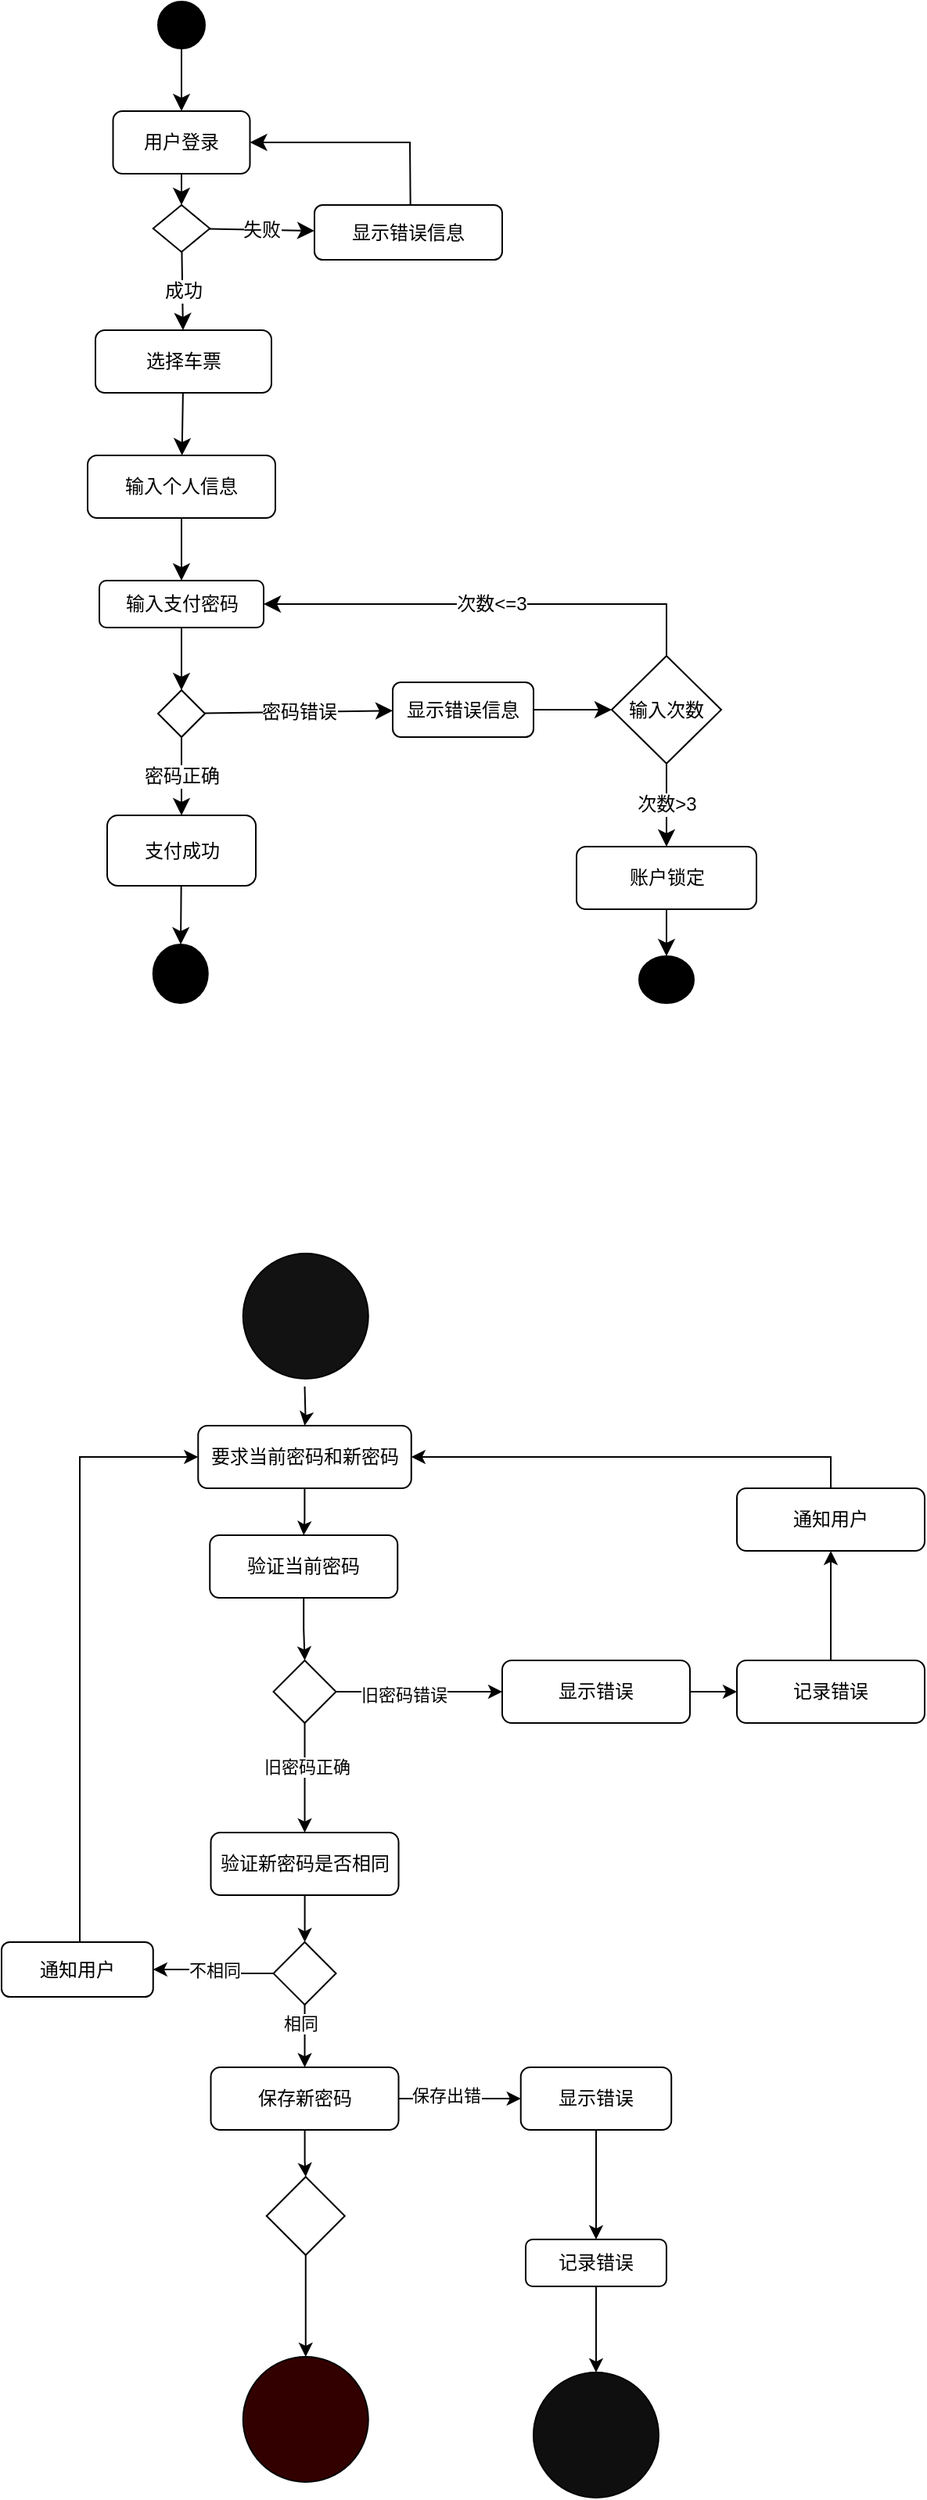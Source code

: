<mxfile version="24.6.2" type="github">
  <diagram name="Page-1" id="c7488fd3-1785-93aa-aadb-54a6760d102a">
    <mxGraphModel dx="1733" dy="950" grid="1" gridSize="10" guides="1" tooltips="1" connect="1" arrows="1" fold="1" page="1" pageScale="1" pageWidth="1100" pageHeight="850" background="none" math="0" shadow="0">
      <root>
        <mxCell id="0" />
        <mxCell id="1" parent="0" />
        <mxCell id="fc6EvpgwyI7G-k5-crlY-3" value="" style="edgeStyle=none;curved=1;rounded=0;orthogonalLoop=1;jettySize=auto;html=1;fontSize=12;startSize=8;endSize=8;" parent="1" source="fc6EvpgwyI7G-k5-crlY-1" target="fc6EvpgwyI7G-k5-crlY-2" edge="1">
          <mxGeometry relative="1" as="geometry" />
        </mxCell>
        <mxCell id="fc6EvpgwyI7G-k5-crlY-1" value="" style="ellipse;whiteSpace=wrap;html=1;aspect=fixed;strokeColor=#000000;fillStyle=solid;fillColor=#000000;" parent="1" vertex="1">
          <mxGeometry x="310" y="40" width="30" height="30" as="geometry" />
        </mxCell>
        <mxCell id="fc6EvpgwyI7G-k5-crlY-5" value="" style="edgeStyle=none;curved=1;rounded=0;orthogonalLoop=1;jettySize=auto;html=1;fontSize=12;startSize=8;endSize=8;" parent="1" source="fc6EvpgwyI7G-k5-crlY-2" edge="1">
          <mxGeometry relative="1" as="geometry">
            <mxPoint x="325" y="170" as="targetPoint" />
          </mxGeometry>
        </mxCell>
        <mxCell id="fc6EvpgwyI7G-k5-crlY-2" value="用户登录" style="rounded=1;whiteSpace=wrap;html=1;" parent="1" vertex="1">
          <mxGeometry x="281.25" y="110" width="87.5" height="40" as="geometry" />
        </mxCell>
        <mxCell id="fc6EvpgwyI7G-k5-crlY-10" value="失败" style="edgeStyle=none;curved=1;rounded=0;orthogonalLoop=1;jettySize=auto;html=1;fontSize=12;startSize=8;endSize=8;" parent="1" source="fc6EvpgwyI7G-k5-crlY-6" target="fc6EvpgwyI7G-k5-crlY-9" edge="1">
          <mxGeometry relative="1" as="geometry" />
        </mxCell>
        <mxCell id="fc6EvpgwyI7G-k5-crlY-34" value="成功" style="edgeStyle=none;curved=1;rounded=0;orthogonalLoop=1;jettySize=auto;html=1;fontSize=12;startSize=8;endSize=8;" parent="1" source="fc6EvpgwyI7G-k5-crlY-6" target="fc6EvpgwyI7G-k5-crlY-33" edge="1">
          <mxGeometry relative="1" as="geometry" />
        </mxCell>
        <mxCell id="fc6EvpgwyI7G-k5-crlY-6" value="" style="rhombus;whiteSpace=wrap;html=1;" parent="1" vertex="1">
          <mxGeometry x="306.88" y="170" width="36.25" height="30" as="geometry" />
        </mxCell>
        <mxCell id="fc6EvpgwyI7G-k5-crlY-23" style="edgeStyle=none;curved=0;rounded=0;orthogonalLoop=1;jettySize=auto;html=1;fontSize=12;startSize=8;endSize=8;" parent="1" edge="1">
          <mxGeometry relative="1" as="geometry">
            <mxPoint x="368.75" y="130" as="targetPoint" />
            <mxPoint x="471.335" y="170" as="sourcePoint" />
            <Array as="points">
              <mxPoint x="471" y="130" />
              <mxPoint x="430" y="130" />
            </Array>
          </mxGeometry>
        </mxCell>
        <mxCell id="fc6EvpgwyI7G-k5-crlY-9" value="显示错误信息" style="rounded=1;whiteSpace=wrap;html=1;" parent="1" vertex="1">
          <mxGeometry x="409.99" y="170" width="120" height="35" as="geometry" />
        </mxCell>
        <mxCell id="fc6EvpgwyI7G-k5-crlY-25" style="edgeStyle=none;curved=1;rounded=0;orthogonalLoop=1;jettySize=auto;html=1;fontSize=12;startSize=8;endSize=8;entryX=0.5;entryY=0;entryDx=0;entryDy=0;" parent="1" source="fc6EvpgwyI7G-k5-crlY-26" target="fc6EvpgwyI7G-k5-crlY-29" edge="1">
          <mxGeometry relative="1" as="geometry">
            <mxPoint x="582.485" y="680" as="targetPoint" />
          </mxGeometry>
        </mxCell>
        <mxCell id="fc6EvpgwyI7G-k5-crlY-26" value="输入支付密码" style="rounded=1;whiteSpace=wrap;html=1;" parent="1" vertex="1">
          <mxGeometry x="272.5" y="410" width="105.01" height="30" as="geometry" />
        </mxCell>
        <mxCell id="fc6EvpgwyI7G-k5-crlY-27" value="密码正确" style="edgeStyle=none;curved=1;rounded=0;orthogonalLoop=1;jettySize=auto;html=1;fontSize=12;startSize=8;endSize=8;" parent="1" source="fc6EvpgwyI7G-k5-crlY-29" target="fc6EvpgwyI7G-k5-crlY-30" edge="1">
          <mxGeometry relative="1" as="geometry" />
        </mxCell>
        <mxCell id="fc6EvpgwyI7G-k5-crlY-28" value="密码错误" style="edgeStyle=none;curved=1;rounded=0;orthogonalLoop=1;jettySize=auto;html=1;fontSize=12;startSize=8;endSize=8;" parent="1" source="fc6EvpgwyI7G-k5-crlY-29" target="fc6EvpgwyI7G-k5-crlY-32" edge="1">
          <mxGeometry relative="1" as="geometry" />
        </mxCell>
        <mxCell id="fc6EvpgwyI7G-k5-crlY-29" value="" style="rhombus;whiteSpace=wrap;html=1;" parent="1" vertex="1">
          <mxGeometry x="310" y="480" width="30" height="30" as="geometry" />
        </mxCell>
        <mxCell id="fc6EvpgwyI7G-k5-crlY-51" value="" style="edgeStyle=none;curved=1;rounded=0;orthogonalLoop=1;jettySize=auto;html=1;fontSize=12;startSize=8;endSize=8;" parent="1" source="fc6EvpgwyI7G-k5-crlY-30" target="fc6EvpgwyI7G-k5-crlY-50" edge="1">
          <mxGeometry relative="1" as="geometry" />
        </mxCell>
        <mxCell id="fc6EvpgwyI7G-k5-crlY-30" value="支付成功" style="rounded=1;whiteSpace=wrap;html=1;" parent="1" vertex="1">
          <mxGeometry x="277.51" y="560" width="95" height="45" as="geometry" />
        </mxCell>
        <mxCell id="fc6EvpgwyI7G-k5-crlY-43" style="edgeStyle=none;curved=1;rounded=0;orthogonalLoop=1;jettySize=auto;html=1;entryX=0;entryY=0.5;entryDx=0;entryDy=0;fontSize=12;startSize=8;endSize=8;" parent="1" source="fc6EvpgwyI7G-k5-crlY-32" target="fc6EvpgwyI7G-k5-crlY-41" edge="1">
          <mxGeometry relative="1" as="geometry" />
        </mxCell>
        <mxCell id="fc6EvpgwyI7G-k5-crlY-32" value="显示错误信息" style="rounded=1;whiteSpace=wrap;html=1;" parent="1" vertex="1">
          <mxGeometry x="460" y="475" width="90" height="35" as="geometry" />
        </mxCell>
        <mxCell id="fc6EvpgwyI7G-k5-crlY-37" value="" style="edgeStyle=none;curved=1;rounded=0;orthogonalLoop=1;jettySize=auto;html=1;fontSize=12;startSize=8;endSize=8;" parent="1" source="fc6EvpgwyI7G-k5-crlY-33" target="fc6EvpgwyI7G-k5-crlY-36" edge="1">
          <mxGeometry relative="1" as="geometry" />
        </mxCell>
        <mxCell id="fc6EvpgwyI7G-k5-crlY-33" value="选择车票" style="rounded=1;whiteSpace=wrap;html=1;" parent="1" vertex="1">
          <mxGeometry x="270" y="250" width="112.5" height="40" as="geometry" />
        </mxCell>
        <mxCell id="fc6EvpgwyI7G-k5-crlY-38" style="edgeStyle=none;curved=1;rounded=0;orthogonalLoop=1;jettySize=auto;html=1;fontSize=12;startSize=8;endSize=8;" parent="1" source="fc6EvpgwyI7G-k5-crlY-36" edge="1">
          <mxGeometry relative="1" as="geometry">
            <mxPoint x="325" y="410" as="targetPoint" />
          </mxGeometry>
        </mxCell>
        <mxCell id="fc6EvpgwyI7G-k5-crlY-36" value="输入个人信息" style="whiteSpace=wrap;html=1;rounded=1;" parent="1" vertex="1">
          <mxGeometry x="265" y="330" width="120" height="40" as="geometry" />
        </mxCell>
        <mxCell id="fc6EvpgwyI7G-k5-crlY-45" value="次数&amp;lt;=3" style="edgeStyle=none;curved=0;rounded=0;orthogonalLoop=1;jettySize=auto;html=1;fontSize=12;startSize=8;endSize=8;entryX=1;entryY=0.5;entryDx=0;entryDy=0;" parent="1" source="fc6EvpgwyI7G-k5-crlY-41" target="fc6EvpgwyI7G-k5-crlY-26" edge="1">
          <mxGeometry relative="1" as="geometry">
            <mxPoint x="635" y="405" as="targetPoint" />
            <Array as="points">
              <mxPoint x="635" y="425" />
            </Array>
          </mxGeometry>
        </mxCell>
        <mxCell id="fc6EvpgwyI7G-k5-crlY-47" value="次数&amp;gt;3" style="edgeStyle=none;curved=1;rounded=0;orthogonalLoop=1;jettySize=auto;html=1;fontSize=12;startSize=8;endSize=8;" parent="1" source="fc6EvpgwyI7G-k5-crlY-41" target="fc6EvpgwyI7G-k5-crlY-46" edge="1">
          <mxGeometry relative="1" as="geometry" />
        </mxCell>
        <mxCell id="fc6EvpgwyI7G-k5-crlY-41" value="输入次数" style="rhombus;whiteSpace=wrap;html=1;" parent="1" vertex="1">
          <mxGeometry x="600" y="458.13" width="70" height="68.75" as="geometry" />
        </mxCell>
        <mxCell id="fc6EvpgwyI7G-k5-crlY-49" value="" style="edgeStyle=none;curved=1;rounded=0;orthogonalLoop=1;jettySize=auto;html=1;fontSize=12;startSize=8;endSize=8;" parent="1" source="fc6EvpgwyI7G-k5-crlY-46" target="fc6EvpgwyI7G-k5-crlY-48" edge="1">
          <mxGeometry relative="1" as="geometry" />
        </mxCell>
        <mxCell id="fc6EvpgwyI7G-k5-crlY-46" value="账户锁定" style="rounded=1;whiteSpace=wrap;html=1;" parent="1" vertex="1">
          <mxGeometry x="577.5" y="580" width="115" height="40" as="geometry" />
        </mxCell>
        <mxCell id="fc6EvpgwyI7G-k5-crlY-48" value="" style="ellipse;whiteSpace=wrap;html=1;rounded=1;fillColor=#000000;" parent="1" vertex="1">
          <mxGeometry x="617.5" y="650" width="35" height="30" as="geometry" />
        </mxCell>
        <mxCell id="fc6EvpgwyI7G-k5-crlY-50" value="" style="ellipse;whiteSpace=wrap;html=1;rounded=1;fillColor=#000000;" parent="1" vertex="1">
          <mxGeometry x="306.88" y="642.5" width="35.01" height="37.5" as="geometry" />
        </mxCell>
        <mxCell id="XthNpfWbNkeUq9UWGZhn-3" value="" style="edgeStyle=orthogonalEdgeStyle;rounded=0;orthogonalLoop=1;jettySize=auto;html=1;" edge="1" parent="1" target="XthNpfWbNkeUq9UWGZhn-2">
          <mxGeometry relative="1" as="geometry">
            <mxPoint x="403.755" y="925" as="sourcePoint" />
          </mxGeometry>
        </mxCell>
        <mxCell id="XthNpfWbNkeUq9UWGZhn-5" value="" style="edgeStyle=orthogonalEdgeStyle;rounded=0;orthogonalLoop=1;jettySize=auto;html=1;" edge="1" parent="1" source="XthNpfWbNkeUq9UWGZhn-2" target="XthNpfWbNkeUq9UWGZhn-4">
          <mxGeometry relative="1" as="geometry" />
        </mxCell>
        <mxCell id="XthNpfWbNkeUq9UWGZhn-2" value="要求当前密码和新密码" style="rounded=1;whiteSpace=wrap;html=1;" vertex="1" parent="1">
          <mxGeometry x="335.64" y="950" width="136.24" height="40" as="geometry" />
        </mxCell>
        <mxCell id="XthNpfWbNkeUq9UWGZhn-7" value="" style="edgeStyle=orthogonalEdgeStyle;rounded=0;orthogonalLoop=1;jettySize=auto;html=1;" edge="1" parent="1" source="XthNpfWbNkeUq9UWGZhn-4" target="XthNpfWbNkeUq9UWGZhn-6">
          <mxGeometry relative="1" as="geometry" />
        </mxCell>
        <mxCell id="XthNpfWbNkeUq9UWGZhn-4" value="验证当前密码" style="rounded=1;whiteSpace=wrap;html=1;" vertex="1" parent="1">
          <mxGeometry x="343.13" y="1020" width="120" height="40" as="geometry" />
        </mxCell>
        <mxCell id="XthNpfWbNkeUq9UWGZhn-9" value="" style="edgeStyle=orthogonalEdgeStyle;rounded=0;orthogonalLoop=1;jettySize=auto;html=1;" edge="1" parent="1" source="XthNpfWbNkeUq9UWGZhn-6" target="XthNpfWbNkeUq9UWGZhn-8">
          <mxGeometry relative="1" as="geometry" />
        </mxCell>
        <mxCell id="XthNpfWbNkeUq9UWGZhn-10" value="旧密码错误" style="edgeLabel;html=1;align=center;verticalAlign=middle;resizable=0;points=[];" vertex="1" connectable="0" parent="XthNpfWbNkeUq9UWGZhn-9">
          <mxGeometry x="-0.192" y="-2" relative="1" as="geometry">
            <mxPoint as="offset" />
          </mxGeometry>
        </mxCell>
        <mxCell id="XthNpfWbNkeUq9UWGZhn-17" value="" style="edgeStyle=orthogonalEdgeStyle;rounded=0;orthogonalLoop=1;jettySize=auto;html=1;" edge="1" parent="1" source="XthNpfWbNkeUq9UWGZhn-6" target="XthNpfWbNkeUq9UWGZhn-16">
          <mxGeometry relative="1" as="geometry" />
        </mxCell>
        <mxCell id="XthNpfWbNkeUq9UWGZhn-18" value="旧密码正确" style="edgeLabel;html=1;align=center;verticalAlign=middle;resizable=0;points=[];" vertex="1" connectable="0" parent="XthNpfWbNkeUq9UWGZhn-17">
          <mxGeometry x="-0.2" y="1" relative="1" as="geometry">
            <mxPoint as="offset" />
          </mxGeometry>
        </mxCell>
        <mxCell id="XthNpfWbNkeUq9UWGZhn-6" value="" style="rhombus;whiteSpace=wrap;html=1;" vertex="1" parent="1">
          <mxGeometry x="383.76" y="1100" width="40" height="40" as="geometry" />
        </mxCell>
        <mxCell id="XthNpfWbNkeUq9UWGZhn-12" value="" style="edgeStyle=orthogonalEdgeStyle;rounded=0;orthogonalLoop=1;jettySize=auto;html=1;" edge="1" parent="1" source="XthNpfWbNkeUq9UWGZhn-8" target="XthNpfWbNkeUq9UWGZhn-11">
          <mxGeometry relative="1" as="geometry" />
        </mxCell>
        <mxCell id="XthNpfWbNkeUq9UWGZhn-8" value="显示错误" style="rounded=1;whiteSpace=wrap;html=1;" vertex="1" parent="1">
          <mxGeometry x="529.99" y="1100" width="120" height="40" as="geometry" />
        </mxCell>
        <mxCell id="XthNpfWbNkeUq9UWGZhn-14" value="" style="edgeStyle=orthogonalEdgeStyle;rounded=0;orthogonalLoop=1;jettySize=auto;html=1;" edge="1" parent="1" source="XthNpfWbNkeUq9UWGZhn-11" target="XthNpfWbNkeUq9UWGZhn-13">
          <mxGeometry relative="1" as="geometry" />
        </mxCell>
        <mxCell id="XthNpfWbNkeUq9UWGZhn-11" value="记录错误" style="whiteSpace=wrap;html=1;rounded=1;" vertex="1" parent="1">
          <mxGeometry x="680" y="1100" width="120" height="40" as="geometry" />
        </mxCell>
        <mxCell id="XthNpfWbNkeUq9UWGZhn-15" style="edgeStyle=orthogonalEdgeStyle;rounded=0;orthogonalLoop=1;jettySize=auto;html=1;entryX=1;entryY=0.5;entryDx=0;entryDy=0;" edge="1" parent="1" source="XthNpfWbNkeUq9UWGZhn-13" target="XthNpfWbNkeUq9UWGZhn-2">
          <mxGeometry relative="1" as="geometry">
            <Array as="points">
              <mxPoint x="740" y="970" />
            </Array>
          </mxGeometry>
        </mxCell>
        <mxCell id="XthNpfWbNkeUq9UWGZhn-13" value="通知用户" style="whiteSpace=wrap;html=1;rounded=1;" vertex="1" parent="1">
          <mxGeometry x="680" y="990" width="120" height="40" as="geometry" />
        </mxCell>
        <mxCell id="XthNpfWbNkeUq9UWGZhn-20" value="" style="edgeStyle=orthogonalEdgeStyle;rounded=0;orthogonalLoop=1;jettySize=auto;html=1;" edge="1" parent="1" source="XthNpfWbNkeUq9UWGZhn-16" target="XthNpfWbNkeUq9UWGZhn-19">
          <mxGeometry relative="1" as="geometry" />
        </mxCell>
        <mxCell id="XthNpfWbNkeUq9UWGZhn-16" value="验证新密码是否相同" style="rounded=1;whiteSpace=wrap;html=1;" vertex="1" parent="1">
          <mxGeometry x="343.76" y="1210" width="120" height="40" as="geometry" />
        </mxCell>
        <mxCell id="XthNpfWbNkeUq9UWGZhn-22" value="" style="edgeStyle=orthogonalEdgeStyle;rounded=0;orthogonalLoop=1;jettySize=auto;html=1;" edge="1" parent="1" source="XthNpfWbNkeUq9UWGZhn-19" target="XthNpfWbNkeUq9UWGZhn-21">
          <mxGeometry relative="1" as="geometry" />
        </mxCell>
        <mxCell id="XthNpfWbNkeUq9UWGZhn-23" value="相同" style="edgeLabel;html=1;align=center;verticalAlign=middle;resizable=0;points=[];" vertex="1" connectable="0" parent="XthNpfWbNkeUq9UWGZhn-22">
          <mxGeometry x="-0.4" y="-3" relative="1" as="geometry">
            <mxPoint as="offset" />
          </mxGeometry>
        </mxCell>
        <mxCell id="XthNpfWbNkeUq9UWGZhn-25" value="" style="edgeStyle=orthogonalEdgeStyle;rounded=0;orthogonalLoop=1;jettySize=auto;html=1;" edge="1" parent="1" source="XthNpfWbNkeUq9UWGZhn-19" target="XthNpfWbNkeUq9UWGZhn-24">
          <mxGeometry relative="1" as="geometry" />
        </mxCell>
        <mxCell id="XthNpfWbNkeUq9UWGZhn-26" value="不相同" style="edgeLabel;html=1;align=center;verticalAlign=middle;resizable=0;points=[];" vertex="1" connectable="0" parent="XthNpfWbNkeUq9UWGZhn-25">
          <mxGeometry x="-0.045" y="-2" relative="1" as="geometry">
            <mxPoint as="offset" />
          </mxGeometry>
        </mxCell>
        <mxCell id="XthNpfWbNkeUq9UWGZhn-19" value="" style="rhombus;whiteSpace=wrap;html=1;" vertex="1" parent="1">
          <mxGeometry x="383.76" y="1280" width="40" height="40" as="geometry" />
        </mxCell>
        <mxCell id="XthNpfWbNkeUq9UWGZhn-29" value="" style="edgeStyle=orthogonalEdgeStyle;rounded=0;orthogonalLoop=1;jettySize=auto;html=1;" edge="1" parent="1" source="XthNpfWbNkeUq9UWGZhn-21" target="XthNpfWbNkeUq9UWGZhn-28">
          <mxGeometry relative="1" as="geometry" />
        </mxCell>
        <mxCell id="XthNpfWbNkeUq9UWGZhn-33" value="" style="edgeStyle=orthogonalEdgeStyle;rounded=0;orthogonalLoop=1;jettySize=auto;html=1;" edge="1" parent="1" source="XthNpfWbNkeUq9UWGZhn-21" target="XthNpfWbNkeUq9UWGZhn-32">
          <mxGeometry relative="1" as="geometry" />
        </mxCell>
        <mxCell id="XthNpfWbNkeUq9UWGZhn-34" value="保存出错" style="edgeLabel;html=1;align=center;verticalAlign=middle;resizable=0;points=[];" vertex="1" connectable="0" parent="XthNpfWbNkeUq9UWGZhn-33">
          <mxGeometry x="-0.227" y="2" relative="1" as="geometry">
            <mxPoint as="offset" />
          </mxGeometry>
        </mxCell>
        <mxCell id="XthNpfWbNkeUq9UWGZhn-21" value="保存新密码" style="rounded=1;whiteSpace=wrap;html=1;" vertex="1" parent="1">
          <mxGeometry x="343.76" y="1360" width="120" height="40" as="geometry" />
        </mxCell>
        <mxCell id="XthNpfWbNkeUq9UWGZhn-27" style="edgeStyle=orthogonalEdgeStyle;rounded=0;orthogonalLoop=1;jettySize=auto;html=1;entryX=0;entryY=0.5;entryDx=0;entryDy=0;" edge="1" parent="1" target="XthNpfWbNkeUq9UWGZhn-2">
          <mxGeometry relative="1" as="geometry">
            <mxPoint x="300.0" y="1297.5" as="sourcePoint" />
            <mxPoint x="330" y="970" as="targetPoint" />
            <Array as="points">
              <mxPoint x="260" y="1298" />
              <mxPoint x="260" y="970" />
            </Array>
          </mxGeometry>
        </mxCell>
        <mxCell id="XthNpfWbNkeUq9UWGZhn-24" value="通知用户" style="rounded=1;whiteSpace=wrap;html=1;" vertex="1" parent="1">
          <mxGeometry x="210" y="1280" width="96.88" height="35" as="geometry" />
        </mxCell>
        <mxCell id="XthNpfWbNkeUq9UWGZhn-44" value="" style="edgeStyle=orthogonalEdgeStyle;rounded=0;orthogonalLoop=1;jettySize=auto;html=1;" edge="1" parent="1" source="XthNpfWbNkeUq9UWGZhn-28" target="XthNpfWbNkeUq9UWGZhn-43">
          <mxGeometry relative="1" as="geometry" />
        </mxCell>
        <mxCell id="XthNpfWbNkeUq9UWGZhn-28" value="" style="rhombus;whiteSpace=wrap;html=1;" vertex="1" parent="1">
          <mxGeometry x="379.38" y="1430" width="50" height="50" as="geometry" />
        </mxCell>
        <mxCell id="XthNpfWbNkeUq9UWGZhn-36" value="" style="edgeStyle=orthogonalEdgeStyle;rounded=0;orthogonalLoop=1;jettySize=auto;html=1;" edge="1" parent="1" source="XthNpfWbNkeUq9UWGZhn-32" target="XthNpfWbNkeUq9UWGZhn-35">
          <mxGeometry relative="1" as="geometry" />
        </mxCell>
        <mxCell id="XthNpfWbNkeUq9UWGZhn-32" value="显示错误" style="whiteSpace=wrap;html=1;rounded=1;" vertex="1" parent="1">
          <mxGeometry x="541.87" y="1360" width="96.24" height="40" as="geometry" />
        </mxCell>
        <mxCell id="XthNpfWbNkeUq9UWGZhn-42" value="" style="edgeStyle=orthogonalEdgeStyle;rounded=0;orthogonalLoop=1;jettySize=auto;html=1;" edge="1" parent="1" source="XthNpfWbNkeUq9UWGZhn-35" target="XthNpfWbNkeUq9UWGZhn-41">
          <mxGeometry relative="1" as="geometry" />
        </mxCell>
        <mxCell id="XthNpfWbNkeUq9UWGZhn-35" value="记录错误" style="whiteSpace=wrap;html=1;rounded=1;" vertex="1" parent="1">
          <mxGeometry x="544.99" y="1470" width="89.99" height="30" as="geometry" />
        </mxCell>
        <mxCell id="XthNpfWbNkeUq9UWGZhn-41" value="" style="ellipse;whiteSpace=wrap;html=1;rounded=1;fillColor=#100f0f;" vertex="1" parent="1">
          <mxGeometry x="549.985" y="1555" width="80" height="80" as="geometry" />
        </mxCell>
        <mxCell id="XthNpfWbNkeUq9UWGZhn-43" value="" style="ellipse;whiteSpace=wrap;html=1;strokeColor=default;fillColor=#330000;" vertex="1" parent="1">
          <mxGeometry x="364.38" y="1545" width="80" height="80" as="geometry" />
        </mxCell>
        <mxCell id="XthNpfWbNkeUq9UWGZhn-47" value="" style="ellipse;whiteSpace=wrap;html=1;aspect=fixed;fillColor=#121212;" vertex="1" parent="1">
          <mxGeometry x="364.38" y="840" width="80" height="80" as="geometry" />
        </mxCell>
      </root>
    </mxGraphModel>
  </diagram>
</mxfile>
